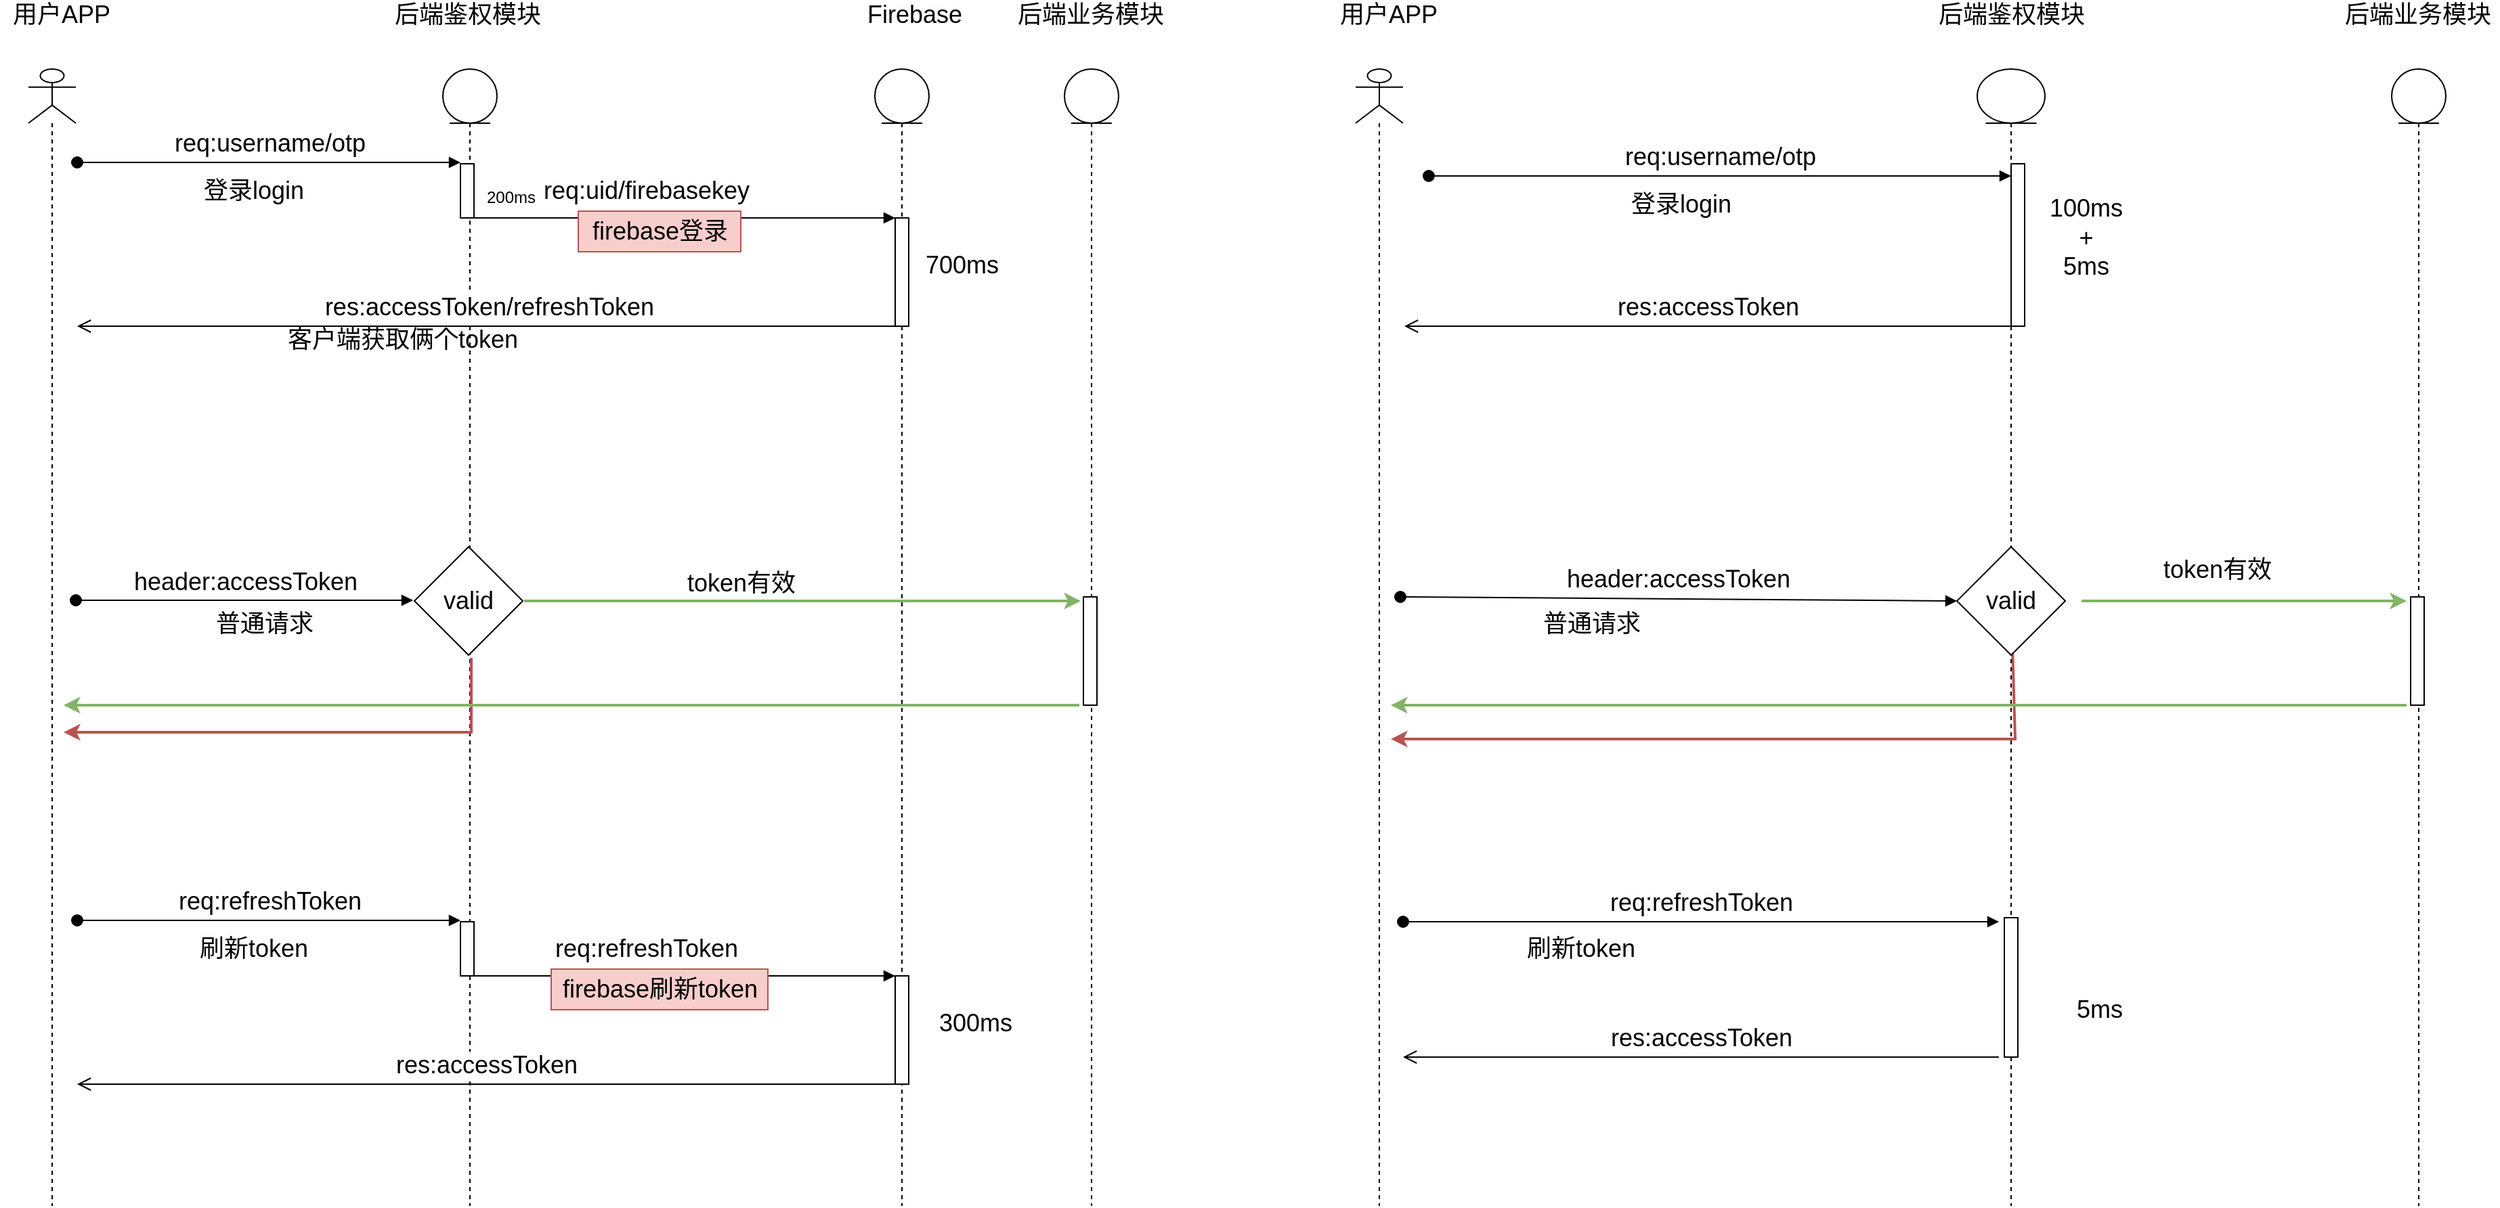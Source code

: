 <mxfile version="15.7.4" type="github"><diagram id="aMJikpAqYEp45hdfdDjt" name="Page-1"><mxGraphModel dx="1910" dy="2115" grid="1" gridSize="10" guides="1" tooltips="1" connect="1" arrows="1" fold="1" page="1" pageScale="1" pageWidth="827" pageHeight="1169" math="0" shadow="0"><root><mxCell id="0"/><mxCell id="1" parent="0"/><mxCell id="Lz6TwyinzOWv977Myspj-2" value="" style="shape=umlLifeline;participant=umlActor;perimeter=lifelinePerimeter;whiteSpace=wrap;html=1;container=1;collapsible=0;recursiveResize=0;verticalAlign=top;spacingTop=36;outlineConnect=0;" vertex="1" parent="1"><mxGeometry x="24" y="-200" width="35" height="840" as="geometry"/></mxCell><mxCell id="Lz6TwyinzOWv977Myspj-22" value="header:accessToken" style="html=1;verticalAlign=bottom;startArrow=oval;startFill=1;endArrow=block;startSize=8;rounded=0;fontSize=18;" edge="1" parent="Lz6TwyinzOWv977Myspj-2"><mxGeometry width="60" relative="1" as="geometry"><mxPoint x="35" y="392.5" as="sourcePoint"/><mxPoint x="284" y="392.5" as="targetPoint"/></mxGeometry></mxCell><mxCell id="Lz6TwyinzOWv977Myspj-4" value="" style="shape=umlLifeline;participant=umlEntity;perimeter=lifelinePerimeter;whiteSpace=wrap;html=1;container=1;collapsible=0;recursiveResize=0;verticalAlign=top;spacingTop=36;outlineConnect=0;" vertex="1" parent="1"><mxGeometry x="330" y="-200" width="40" height="840" as="geometry"/></mxCell><mxCell id="Lz6TwyinzOWv977Myspj-26" value="" style="html=1;points=[];perimeter=orthogonalPerimeter;fontSize=18;" vertex="1" parent="Lz6TwyinzOWv977Myspj-4"><mxGeometry x="13" y="70" width="10" height="40" as="geometry"/></mxCell><mxCell id="Lz6TwyinzOWv977Myspj-5" value="" style="shape=umlLifeline;participant=umlEntity;perimeter=lifelinePerimeter;whiteSpace=wrap;html=1;container=1;collapsible=0;recursiveResize=0;verticalAlign=top;spacingTop=36;outlineConnect=0;" vertex="1" parent="1"><mxGeometry x="649" y="-200" width="40" height="840" as="geometry"/></mxCell><mxCell id="Lz6TwyinzOWv977Myspj-32" value="" style="html=1;points=[];perimeter=orthogonalPerimeter;fontSize=18;" vertex="1" parent="Lz6TwyinzOWv977Myspj-5"><mxGeometry x="15" y="110" width="10" height="80" as="geometry"/></mxCell><mxCell id="Lz6TwyinzOWv977Myspj-6" value="&lt;font style=&quot;font-size: 18px&quot;&gt;用户APP&lt;/font&gt;" style="text;html=1;resizable=0;autosize=1;align=center;verticalAlign=middle;points=[];fillColor=none;strokeColor=none;rounded=0;" vertex="1" parent="1"><mxGeometry x="3" y="-250" width="90" height="20" as="geometry"/></mxCell><mxCell id="Lz6TwyinzOWv977Myspj-7" value="&lt;span style=&quot;font-size: 18px&quot;&gt;后端鉴权模块&lt;/span&gt;" style="text;html=1;resizable=0;autosize=1;align=center;verticalAlign=middle;points=[];fillColor=none;strokeColor=none;rounded=0;" vertex="1" parent="1"><mxGeometry x="288" y="-250" width="120" height="20" as="geometry"/></mxCell><mxCell id="Lz6TwyinzOWv977Myspj-8" value="&lt;span style=&quot;font-size: 18px&quot;&gt;Firebase&lt;/span&gt;" style="text;html=1;resizable=0;autosize=1;align=center;verticalAlign=middle;points=[];fillColor=none;strokeColor=none;rounded=0;" vertex="1" parent="1"><mxGeometry x="633" y="-250" width="90" height="20" as="geometry"/></mxCell><mxCell id="Lz6TwyinzOWv977Myspj-25" value="&lt;span style=&quot;font-size: 18px&quot;&gt;普通请求&lt;/span&gt;" style="text;html=1;resizable=0;autosize=1;align=center;verticalAlign=middle;points=[];fillColor=none;strokeColor=none;rounded=0;" vertex="1" parent="1"><mxGeometry x="153" y="200" width="90" height="20" as="geometry"/></mxCell><mxCell id="Lz6TwyinzOWv977Myspj-27" value="req:username/otp" style="html=1;verticalAlign=bottom;startArrow=oval;endArrow=block;startSize=8;rounded=0;fontSize=18;" edge="1" parent="1"><mxGeometry relative="1" as="geometry"><mxPoint x="60" y="-131" as="sourcePoint"/><mxPoint x="343" y="-131" as="targetPoint"/></mxGeometry></mxCell><mxCell id="Lz6TwyinzOWv977Myspj-31" value="&lt;span style=&quot;background-color: rgb(255 , 255 , 255)&quot;&gt;登录login&lt;/span&gt;" style="text;html=1;align=center;verticalAlign=middle;resizable=0;points=[];autosize=1;strokeColor=none;fillColor=none;fontSize=18;" vertex="1" parent="1"><mxGeometry x="145" y="-125" width="90" height="30" as="geometry"/></mxCell><mxCell id="Lz6TwyinzOWv977Myspj-33" value="" style="html=1;verticalAlign=bottom;endArrow=block;entryX=0;entryY=0;rounded=0;fontSize=18;" edge="1" target="Lz6TwyinzOWv977Myspj-32" parent="1"><mxGeometry relative="1" as="geometry"><mxPoint x="349.5" y="-90" as="sourcePoint"/></mxGeometry></mxCell><mxCell id="Lz6TwyinzOWv977Myspj-34" value="res:accessToken/refreshToken" style="html=1;verticalAlign=bottom;endArrow=open;endSize=8;rounded=0;fontSize=18;" edge="1" source="Lz6TwyinzOWv977Myspj-5" parent="1"><mxGeometry relative="1" as="geometry"><mxPoint x="60" y="-10" as="targetPoint"/><Array as="points"><mxPoint x="60" y="-10"/></Array></mxGeometry></mxCell><mxCell id="Lz6TwyinzOWv977Myspj-35" value="&lt;span style=&quot;background-color: rgb(255 , 255 , 255)&quot;&gt;req:uid/firebasekey&lt;/span&gt;" style="text;html=1;align=center;verticalAlign=middle;resizable=0;points=[];autosize=1;strokeColor=none;fillColor=none;fontSize=18;" vertex="1" parent="1"><mxGeometry x="395" y="-125" width="170" height="30" as="geometry"/></mxCell><mxCell id="Lz6TwyinzOWv977Myspj-36" value="firebase登录" style="text;html=1;align=center;verticalAlign=middle;resizable=0;points=[];autosize=1;strokeColor=#b85450;fillColor=#f8cecc;fontSize=18;" vertex="1" parent="1"><mxGeometry x="430" y="-95" width="120" height="30" as="geometry"/></mxCell><mxCell id="Lz6TwyinzOWv977Myspj-37" value="客户端获取俩个token" style="text;html=1;align=center;verticalAlign=middle;resizable=0;points=[];autosize=1;strokeColor=none;fillColor=none;fontSize=18;" vertex="1" parent="1"><mxGeometry x="205" y="-15" width="190" height="30" as="geometry"/></mxCell><mxCell id="Lz6TwyinzOWv977Myspj-42" value="" style="shape=umlLifeline;participant=umlEntity;perimeter=lifelinePerimeter;whiteSpace=wrap;html=1;container=1;collapsible=0;recursiveResize=0;verticalAlign=top;spacingTop=36;outlineConnect=0;" vertex="1" parent="1"><mxGeometry x="789" y="-200" width="40" height="840" as="geometry"/></mxCell><mxCell id="Lz6TwyinzOWv977Myspj-43" value="" style="html=1;points=[];perimeter=orthogonalPerimeter;fontSize=18;" vertex="1" parent="Lz6TwyinzOWv977Myspj-42"><mxGeometry x="14" y="390" width="10" height="80" as="geometry"/></mxCell><mxCell id="Lz6TwyinzOWv977Myspj-44" value="&lt;span style=&quot;font-size: 18px&quot;&gt;后端业务模块&lt;/span&gt;" style="text;html=1;resizable=0;autosize=1;align=center;verticalAlign=middle;points=[];fillColor=none;strokeColor=none;rounded=0;" vertex="1" parent="1"><mxGeometry x="748" y="-250" width="120" height="20" as="geometry"/></mxCell><mxCell id="Lz6TwyinzOWv977Myspj-50" value="valid" style="rhombus;whiteSpace=wrap;html=1;fontSize=18;" vertex="1" parent="1"><mxGeometry x="309" y="153" width="80" height="80" as="geometry"/></mxCell><mxCell id="Lz6TwyinzOWv977Myspj-52" value="" style="endArrow=classic;html=1;rounded=0;fontSize=18;fillColor=#d5e8d4;strokeColor=#82b366;strokeWidth=2;" edge="1" parent="1"><mxGeometry width="50" height="50" relative="1" as="geometry"><mxPoint x="390" y="193" as="sourcePoint"/><mxPoint x="801" y="193" as="targetPoint"/></mxGeometry></mxCell><mxCell id="Lz6TwyinzOWv977Myspj-54" value="token有效" style="text;html=1;align=center;verticalAlign=middle;resizable=0;points=[];autosize=1;strokeColor=none;fillColor=none;fontSize=18;" vertex="1" parent="1"><mxGeometry x="500" y="165" width="100" height="30" as="geometry"/></mxCell><mxCell id="Lz6TwyinzOWv977Myspj-55" value="" style="endArrow=classic;html=1;rounded=0;fontSize=18;exitX=0.313;exitY=0.9;exitDx=0;exitDy=0;exitPerimeter=0;strokeWidth=2;fillColor=#f8cecc;strokeColor=#b85450;" edge="1" parent="1"><mxGeometry width="50" height="50" relative="1" as="geometry"><mxPoint x="351.04" y="235" as="sourcePoint"/><mxPoint x="50" y="290" as="targetPoint"/><Array as="points"><mxPoint x="351" y="290"/></Array></mxGeometry></mxCell><mxCell id="Lz6TwyinzOWv977Myspj-56" value="" style="html=1;points=[];perimeter=orthogonalPerimeter;fontSize=18;" vertex="1" parent="1"><mxGeometry x="343" y="430" width="10" height="40" as="geometry"/></mxCell><mxCell id="Lz6TwyinzOWv977Myspj-58" value="req:refreshToken" style="html=1;verticalAlign=bottom;startArrow=oval;endArrow=block;startSize=8;rounded=0;fontSize=18;" edge="1" parent="1"><mxGeometry relative="1" as="geometry"><mxPoint x="60" y="429" as="sourcePoint"/><mxPoint x="343" y="429" as="targetPoint"/></mxGeometry></mxCell><mxCell id="Lz6TwyinzOWv977Myspj-59" value="&lt;span style=&quot;background-color: rgb(255 , 255 , 255)&quot;&gt;刷新token&lt;/span&gt;" style="text;html=1;align=center;verticalAlign=middle;resizable=0;points=[];autosize=1;strokeColor=none;fillColor=none;fontSize=18;" vertex="1" parent="1"><mxGeometry x="140" y="435" width="100" height="30" as="geometry"/></mxCell><mxCell id="Lz6TwyinzOWv977Myspj-60" value="" style="html=1;verticalAlign=bottom;endArrow=block;entryX=0;entryY=0;rounded=0;fontSize=18;" edge="1" parent="1" target="Lz6TwyinzOWv977Myspj-57"><mxGeometry relative="1" as="geometry"><mxPoint x="349.5" y="470" as="sourcePoint"/></mxGeometry></mxCell><mxCell id="Lz6TwyinzOWv977Myspj-61" value="res:accessToken" style="html=1;verticalAlign=bottom;endArrow=open;endSize=8;rounded=0;fontSize=18;startArrow=none;" edge="1" parent="1" source="Lz6TwyinzOWv977Myspj-57"><mxGeometry relative="1" as="geometry"><mxPoint x="60" y="550" as="targetPoint"/><mxPoint x="668.5" y="550" as="sourcePoint"/><Array as="points"><mxPoint x="60" y="550"/></Array></mxGeometry></mxCell><mxCell id="Lz6TwyinzOWv977Myspj-62" value="&lt;span style=&quot;background-color: rgb(255 , 255 , 255)&quot;&gt;req:refreshToken&lt;/span&gt;" style="text;html=1;align=center;verticalAlign=middle;resizable=0;points=[];autosize=1;strokeColor=none;fillColor=none;fontSize=18;" vertex="1" parent="1"><mxGeometry x="405" y="435" width="150" height="30" as="geometry"/></mxCell><mxCell id="Lz6TwyinzOWv977Myspj-63" value="firebase刷新token" style="text;html=1;align=center;verticalAlign=middle;resizable=0;points=[];autosize=1;strokeColor=#b85450;fillColor=#f8cecc;fontSize=18;" vertex="1" parent="1"><mxGeometry x="410" y="465" width="160" height="30" as="geometry"/></mxCell><mxCell id="Lz6TwyinzOWv977Myspj-65" value="" style="endArrow=classic;html=1;rounded=0;fontSize=18;strokeWidth=2;fillColor=#d5e8d4;strokeColor=#82b366;" edge="1" parent="1"><mxGeometry width="50" height="50" relative="1" as="geometry"><mxPoint x="800" y="270" as="sourcePoint"/><mxPoint x="50" y="270" as="targetPoint"/></mxGeometry></mxCell><mxCell id="Lz6TwyinzOWv977Myspj-67" value="700ms" style="text;html=1;align=center;verticalAlign=middle;resizable=0;points=[];autosize=1;strokeColor=none;fillColor=none;fontSize=18;" vertex="1" parent="1"><mxGeometry x="678" y="-70" width="70" height="30" as="geometry"/></mxCell><mxCell id="Lz6TwyinzOWv977Myspj-68" value="" style="shape=umlLifeline;participant=umlActor;perimeter=lifelinePerimeter;whiteSpace=wrap;html=1;container=1;collapsible=0;recursiveResize=0;verticalAlign=top;spacingTop=36;outlineConnect=0;" vertex="1" parent="1"><mxGeometry x="1004" y="-200" width="35" height="840" as="geometry"/></mxCell><mxCell id="Lz6TwyinzOWv977Myspj-91" value="" style="endArrow=classic;html=1;rounded=0;fontSize=18;strokeWidth=2;fillColor=#f8cecc;strokeColor=#b85450;" edge="1" parent="Lz6TwyinzOWv977Myspj-68" source="Lz6TwyinzOWv977Myspj-88"><mxGeometry width="50" height="50" relative="1" as="geometry"><mxPoint x="463.5" y="495" as="sourcePoint"/><mxPoint x="26" y="495" as="targetPoint"/><Array as="points"><mxPoint x="487" y="495"/><mxPoint x="346" y="495"/></Array></mxGeometry></mxCell><mxCell id="Lz6TwyinzOWv977Myspj-70" value="" style="shape=umlLifeline;participant=umlEntity;perimeter=lifelinePerimeter;whiteSpace=wrap;html=1;container=1;collapsible=0;recursiveResize=0;verticalAlign=top;spacingTop=36;outlineConnect=0;" vertex="1" parent="1"><mxGeometry x="1463" y="-200" width="50" height="840" as="geometry"/></mxCell><mxCell id="Lz6TwyinzOWv977Myspj-71" value="" style="html=1;points=[];perimeter=orthogonalPerimeter;fontSize=18;" vertex="1" parent="Lz6TwyinzOWv977Myspj-70"><mxGeometry x="25" y="70" width="10" height="120" as="geometry"/></mxCell><mxCell id="Lz6TwyinzOWv977Myspj-78" value="req:username/otp" style="html=1;verticalAlign=bottom;startArrow=oval;endArrow=block;startSize=8;rounded=0;fontSize=18;" edge="1" parent="Lz6TwyinzOWv977Myspj-70"><mxGeometry relative="1" as="geometry"><mxPoint x="-405" y="79" as="sourcePoint"/><mxPoint x="25" y="79" as="targetPoint"/></mxGeometry></mxCell><mxCell id="Lz6TwyinzOWv977Myspj-92" value="" style="html=1;points=[];perimeter=orthogonalPerimeter;fontSize=18;" vertex="1" parent="Lz6TwyinzOWv977Myspj-70"><mxGeometry x="20" y="627" width="10" height="103" as="geometry"/></mxCell><mxCell id="Lz6TwyinzOWv977Myspj-74" value="&lt;font style=&quot;font-size: 18px&quot;&gt;用户APP&lt;/font&gt;" style="text;html=1;resizable=0;autosize=1;align=center;verticalAlign=middle;points=[];fillColor=none;strokeColor=none;rounded=0;" vertex="1" parent="1"><mxGeometry x="983" y="-250" width="90" height="20" as="geometry"/></mxCell><mxCell id="Lz6TwyinzOWv977Myspj-75" value="&lt;span style=&quot;font-size: 18px&quot;&gt;后端鉴权模块&lt;/span&gt;" style="text;html=1;resizable=0;autosize=1;align=center;verticalAlign=middle;points=[];fillColor=none;strokeColor=none;rounded=0;" vertex="1" parent="1"><mxGeometry x="1428" y="-250" width="120" height="20" as="geometry"/></mxCell><mxCell id="Lz6TwyinzOWv977Myspj-77" value="&lt;span style=&quot;font-size: 18px&quot;&gt;普通请求&lt;/span&gt;" style="text;html=1;resizable=0;autosize=1;align=center;verticalAlign=middle;points=[];fillColor=none;strokeColor=none;rounded=0;" vertex="1" parent="1"><mxGeometry x="1133" y="200" width="90" height="20" as="geometry"/></mxCell><mxCell id="Lz6TwyinzOWv977Myspj-79" value="&lt;span style=&quot;background-color: rgb(255 , 255 , 255)&quot;&gt;登录login&lt;/span&gt;" style="text;html=1;align=center;verticalAlign=middle;resizable=0;points=[];autosize=1;strokeColor=none;fillColor=none;fontSize=18;" vertex="1" parent="1"><mxGeometry x="1199" y="-115" width="90" height="30" as="geometry"/></mxCell><mxCell id="Lz6TwyinzOWv977Myspj-81" value="res:accessToken" style="html=1;verticalAlign=bottom;endArrow=open;endSize=8;rounded=0;fontSize=18;" edge="1" parent="1" source="Lz6TwyinzOWv977Myspj-70"><mxGeometry relative="1" as="geometry"><mxPoint x="1040" y="-10" as="targetPoint"/><Array as="points"><mxPoint x="1040" y="-10"/></Array><mxPoint x="1648.5" y="-10" as="sourcePoint"/></mxGeometry></mxCell><mxCell id="Lz6TwyinzOWv977Myspj-85" value="" style="shape=umlLifeline;participant=umlEntity;perimeter=lifelinePerimeter;whiteSpace=wrap;html=1;container=1;collapsible=0;recursiveResize=0;verticalAlign=top;spacingTop=36;outlineConnect=0;" vertex="1" parent="1"><mxGeometry x="1769" y="-200" width="40" height="840" as="geometry"/></mxCell><mxCell id="Lz6TwyinzOWv977Myspj-86" value="" style="html=1;points=[];perimeter=orthogonalPerimeter;fontSize=18;" vertex="1" parent="Lz6TwyinzOWv977Myspj-85"><mxGeometry x="14" y="390" width="10" height="80" as="geometry"/></mxCell><mxCell id="Lz6TwyinzOWv977Myspj-87" value="&lt;span style=&quot;font-size: 18px&quot;&gt;后端业务模块&lt;/span&gt;" style="text;html=1;resizable=0;autosize=1;align=center;verticalAlign=middle;points=[];fillColor=none;strokeColor=none;rounded=0;" vertex="1" parent="1"><mxGeometry x="1728" y="-250" width="120" height="20" as="geometry"/></mxCell><mxCell id="Lz6TwyinzOWv977Myspj-90" value="token有效" style="text;html=1;align=center;verticalAlign=middle;resizable=0;points=[];autosize=1;strokeColor=none;fillColor=none;fontSize=18;" vertex="1" parent="1"><mxGeometry x="1590" y="155" width="100" height="30" as="geometry"/></mxCell><mxCell id="Lz6TwyinzOWv977Myspj-94" value="req:refreshToken" style="html=1;verticalAlign=bottom;startArrow=oval;endArrow=block;startSize=8;rounded=0;fontSize=18;" edge="1" parent="1"><mxGeometry relative="1" as="geometry"><mxPoint x="1039" y="430" as="sourcePoint"/><mxPoint x="1479" y="430" as="targetPoint"/></mxGeometry></mxCell><mxCell id="Lz6TwyinzOWv977Myspj-95" value="&lt;span style=&quot;background-color: rgb(255 , 255 , 255)&quot;&gt;刷新token&lt;/span&gt;" style="text;html=1;align=center;verticalAlign=middle;resizable=0;points=[];autosize=1;strokeColor=none;fillColor=none;fontSize=18;" vertex="1" parent="1"><mxGeometry x="1120" y="435" width="100" height="30" as="geometry"/></mxCell><mxCell id="Lz6TwyinzOWv977Myspj-97" value="res:accessToken" style="html=1;verticalAlign=bottom;endArrow=open;endSize=8;rounded=0;fontSize=18;" edge="1" parent="1"><mxGeometry relative="1" as="geometry"><mxPoint x="1039" y="530" as="targetPoint"/><mxPoint x="1479" y="530" as="sourcePoint"/><Array as="points"><mxPoint x="1039" y="530"/></Array></mxGeometry></mxCell><mxCell id="Lz6TwyinzOWv977Myspj-100" value="" style="endArrow=classic;html=1;rounded=0;fontSize=18;strokeWidth=2;fillColor=#d5e8d4;strokeColor=#82b366;" edge="1" parent="1"><mxGeometry width="50" height="50" relative="1" as="geometry"><mxPoint x="1780" y="270" as="sourcePoint"/><mxPoint x="1030" y="270" as="targetPoint"/></mxGeometry></mxCell><mxCell id="Lz6TwyinzOWv977Myspj-57" value="" style="html=1;points=[];perimeter=orthogonalPerimeter;fontSize=18;" vertex="1" parent="1"><mxGeometry x="664" y="470" width="10" height="80" as="geometry"/></mxCell><mxCell id="Lz6TwyinzOWv977Myspj-104" value="" style="html=1;verticalAlign=bottom;endArrow=none;endSize=8;rounded=0;fontSize=18;" edge="1" parent="1" target="Lz6TwyinzOWv977Myspj-57"><mxGeometry relative="1" as="geometry"><mxPoint x="60" y="550" as="targetPoint"/><mxPoint x="668.5" y="550" as="sourcePoint"/><Array as="points"/></mxGeometry></mxCell><mxCell id="Lz6TwyinzOWv977Myspj-105" value="300ms" style="text;html=1;align=center;verticalAlign=middle;resizable=0;points=[];autosize=1;strokeColor=none;fillColor=none;fontSize=18;" vertex="1" parent="1"><mxGeometry x="688" y="490" width="70" height="30" as="geometry"/></mxCell><mxCell id="Lz6TwyinzOWv977Myspj-69" value="header:accessToken" style="html=1;verticalAlign=bottom;startArrow=oval;startFill=1;endArrow=block;startSize=8;rounded=0;fontSize=18;entryX=0;entryY=0.5;entryDx=0;entryDy=0;" edge="1" parent="1" target="Lz6TwyinzOWv977Myspj-88"><mxGeometry width="60" relative="1" as="geometry"><mxPoint x="1037" y="190" as="sourcePoint"/><mxPoint x="1417" y="193" as="targetPoint"/></mxGeometry></mxCell><mxCell id="Lz6TwyinzOWv977Myspj-89" value="" style="endArrow=classic;html=1;rounded=0;fontSize=18;fillColor=#d5e8d4;strokeColor=#82b366;strokeWidth=2;" edge="1" parent="1"><mxGeometry width="50" height="50" relative="1" as="geometry"><mxPoint x="1540" y="193" as="sourcePoint"/><mxPoint x="1780" y="193" as="targetPoint"/></mxGeometry></mxCell><mxCell id="Lz6TwyinzOWv977Myspj-88" value="valid" style="rhombus;whiteSpace=wrap;html=1;fontSize=18;" vertex="1" parent="1"><mxGeometry x="1448" y="153" width="80" height="80" as="geometry"/></mxCell><mxCell id="Lz6TwyinzOWv977Myspj-110" value="100ms&lt;br&gt;+&lt;br&gt;5ms" style="text;html=1;align=center;verticalAlign=middle;resizable=0;points=[];autosize=1;strokeColor=none;fillColor=none;fontSize=18;" vertex="1" parent="1"><mxGeometry x="1508" y="-110" width="70" height="70" as="geometry"/></mxCell><mxCell id="Lz6TwyinzOWv977Myspj-111" value="5ms" style="text;html=1;align=center;verticalAlign=middle;resizable=0;points=[];autosize=1;strokeColor=none;fillColor=none;fontSize=18;" vertex="1" parent="1"><mxGeometry x="1528" y="480" width="50" height="30" as="geometry"/></mxCell><mxCell id="Lz6TwyinzOWv977Myspj-114" value="200ms" style="text;html=1;align=center;verticalAlign=middle;resizable=0;points=[];autosize=1;strokeColor=none;fillColor=none;fontSize=12;" vertex="1" parent="1"><mxGeometry x="355" y="-115" width="50" height="20" as="geometry"/></mxCell></root></mxGraphModel></diagram></mxfile>